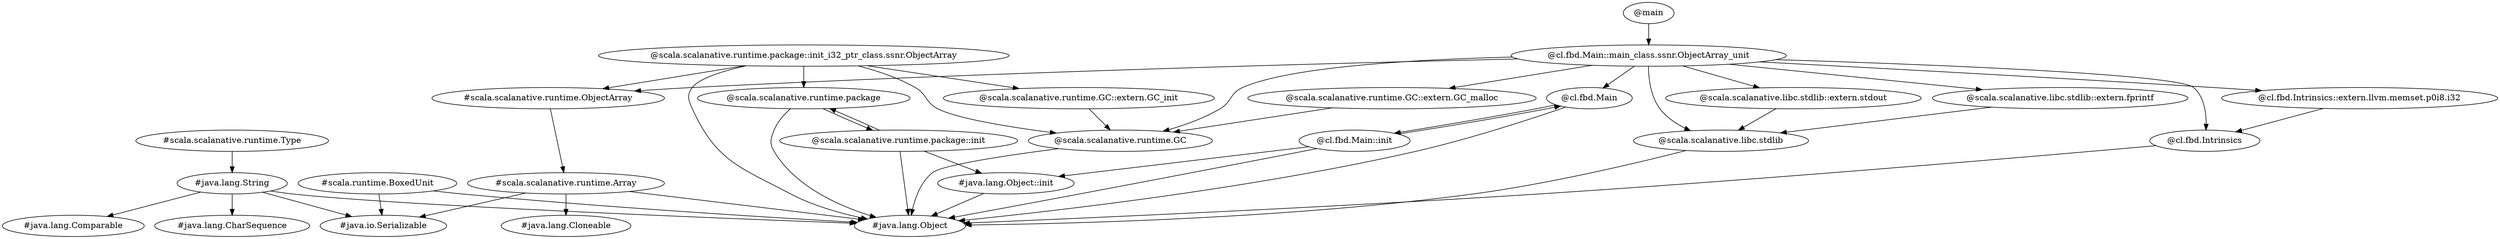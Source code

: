 digraph G {
"@main"->"@cl.fbd.Main::main_class.ssnr.ObjectArray_unit";
"#scala.scalanative.runtime.Type"->"#java.lang.String";
"#java.lang.String"->"#java.io.Serializable";
"#java.lang.String"->"#java.lang.Comparable";
"#java.lang.String"->"#java.lang.CharSequence";
"#java.lang.String"->"#java.lang.Object";
"#scala.scalanative.runtime.ObjectArray"->"#scala.scalanative.runtime.Array";
"#scala.scalanative.runtime.Array"->"#java.io.Serializable";
"#scala.scalanative.runtime.Array"->"#java.lang.Cloneable";
"#scala.scalanative.runtime.Array"->"#java.lang.Object";
"#scala.runtime.BoxedUnit"->"#java.io.Serializable";
"#scala.runtime.BoxedUnit"->"#java.lang.Object";
"@scala.scalanative.runtime.package::init_i32_ptr_class.ssnr.ObjectArray"->"@scala.scalanative.runtime.package";
"@scala.scalanative.runtime.package::init_i32_ptr_class.ssnr.ObjectArray"->"#scala.scalanative.runtime.ObjectArray";
"@scala.scalanative.runtime.package::init_i32_ptr_class.ssnr.ObjectArray"->"@scala.scalanative.runtime.GC";
"@scala.scalanative.runtime.package::init_i32_ptr_class.ssnr.ObjectArray"->"@scala.scalanative.runtime.GC::extern.GC_init";
"@scala.scalanative.runtime.package::init_i32_ptr_class.ssnr.ObjectArray"->"#java.lang.Object";
"@scala.scalanative.runtime.GC::extern.GC_init"->"@scala.scalanative.runtime.GC";
"@scala.scalanative.runtime.GC"->"#java.lang.Object";
"@scala.scalanative.runtime.package"->"@scala.scalanative.runtime.package::init";
"@scala.scalanative.runtime.package"->"#java.lang.Object";
"@scala.scalanative.runtime.package::init"->"@scala.scalanative.runtime.package";
"@scala.scalanative.runtime.package::init"->"#java.lang.Object::init";
"@scala.scalanative.runtime.package::init"->"#java.lang.Object";
"#java.lang.Object::init"->"#java.lang.Object";
"@cl.fbd.Main::main_class.ssnr.ObjectArray_unit"->"@scala.scalanative.libc.stdlib::extern.stdout";
"@cl.fbd.Main::main_class.ssnr.ObjectArray_unit"->"@scala.scalanative.libc.stdlib";
"@cl.fbd.Main::main_class.ssnr.ObjectArray_unit"->"@scala.scalanative.libc.stdlib::extern.fprintf";
"@cl.fbd.Main::main_class.ssnr.ObjectArray_unit"->"@cl.fbd.Intrinsics::extern.llvm.memset.p0i8.i32";
"@cl.fbd.Main::main_class.ssnr.ObjectArray_unit"->"#scala.scalanative.runtime.ObjectArray";
"@cl.fbd.Main::main_class.ssnr.ObjectArray_unit"->"@scala.scalanative.runtime.GC";
"@cl.fbd.Main::main_class.ssnr.ObjectArray_unit"->"@cl.fbd.Intrinsics";
"@cl.fbd.Main::main_class.ssnr.ObjectArray_unit"->"@cl.fbd.Main";
"@cl.fbd.Main::main_class.ssnr.ObjectArray_unit"->"@scala.scalanative.runtime.GC::extern.GC_malloc";
"@scala.scalanative.runtime.GC::extern.GC_malloc"->"@scala.scalanative.runtime.GC";
"@cl.fbd.Main"->"@cl.fbd.Main::init";
"@cl.fbd.Main"->"#java.lang.Object";
"@cl.fbd.Main::init"->"#java.lang.Object::init";
"@cl.fbd.Main::init"->"#java.lang.Object";
"@cl.fbd.Main::init"->"@cl.fbd.Main";
"@cl.fbd.Intrinsics"->"#java.lang.Object";
"@cl.fbd.Intrinsics::extern.llvm.memset.p0i8.i32"->"@cl.fbd.Intrinsics";
"@scala.scalanative.libc.stdlib::extern.fprintf"->"@scala.scalanative.libc.stdlib";
"@scala.scalanative.libc.stdlib"->"#java.lang.Object";
"@scala.scalanative.libc.stdlib::extern.stdout"->"@scala.scalanative.libc.stdlib";
}
